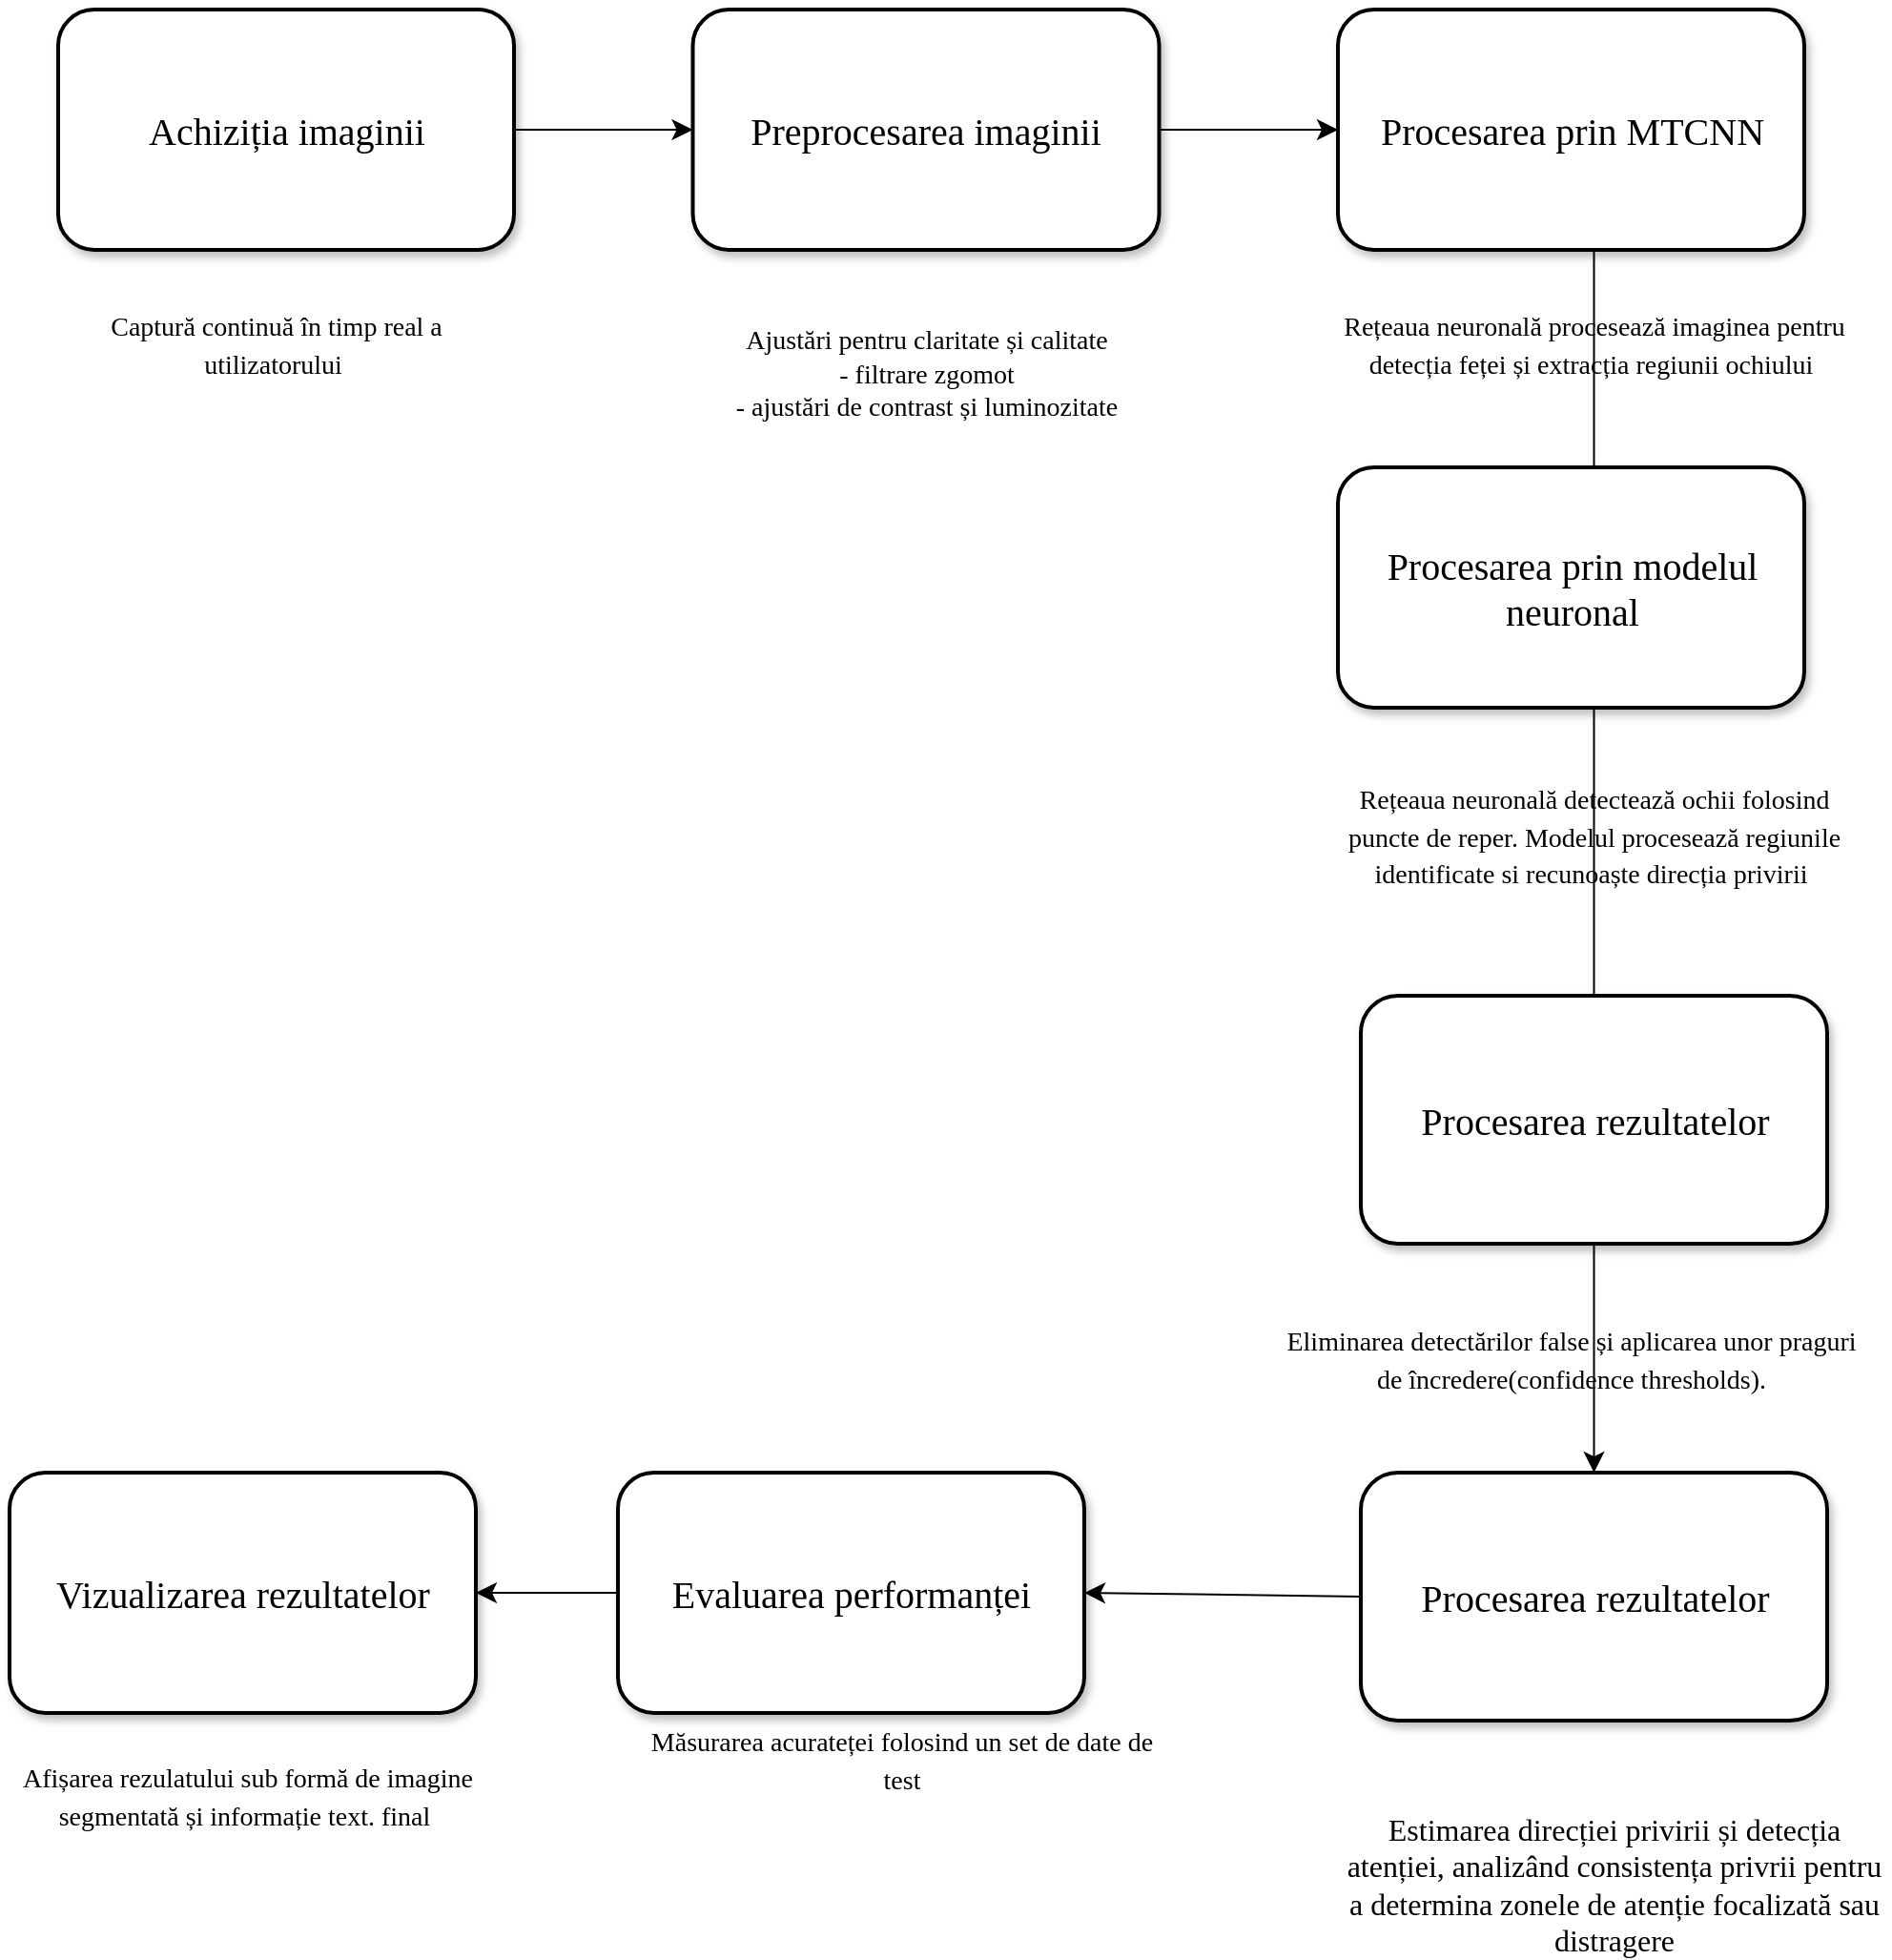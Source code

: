<mxfile version="24.8.3">
  <diagram name="Page-1" id="b7a7eaba-c6c5-6fbe-34ae-1d3a4219ac39">
    <mxGraphModel dx="1826" dy="1144" grid="1" gridSize="11" guides="1" tooltips="1" connect="1" arrows="1" fold="1" page="1" pageScale="1.5" pageWidth="1169" pageHeight="826" background="none" math="0" shadow="0">
      <root>
        <mxCell id="0" style=";html=1;" />
        <mxCell id="1" style=";html=1;" parent="0" />
        <mxCell id="ooTEefm5wgO5lJ6nr4RK-21" style="edgeStyle=none;curved=1;rounded=0;orthogonalLoop=1;jettySize=auto;html=1;exitX=1;exitY=0.5;exitDx=0;exitDy=0;entryX=0;entryY=0.5;entryDx=0;entryDy=0;fontSize=12;startSize=8;endSize=8;" edge="1" parent="1" source="279d4c6e8b4f5ae2-9" target="279d4c6e8b4f5ae2-10">
          <mxGeometry relative="1" as="geometry" />
        </mxCell>
        <mxCell id="279d4c6e8b4f5ae2-9" value="&lt;font face=&quot;Lucida Console&quot;&gt;Achiziția imaginii&lt;/font&gt;" style="rounded=1;whiteSpace=wrap;html=1;shadow=1;strokeWidth=2;fontSize=20;" parent="1" vertex="1">
          <mxGeometry x="355.5" y="55" width="239" height="126" as="geometry" />
        </mxCell>
        <mxCell id="ooTEefm5wgO5lJ6nr4RK-22" style="edgeStyle=none;curved=1;rounded=0;orthogonalLoop=1;jettySize=auto;html=1;exitX=1;exitY=0.5;exitDx=0;exitDy=0;entryX=0;entryY=0.5;entryDx=0;entryDy=0;fontSize=12;startSize=8;endSize=8;" edge="1" parent="1" source="279d4c6e8b4f5ae2-10" target="ooTEefm5wgO5lJ6nr4RK-9">
          <mxGeometry relative="1" as="geometry" />
        </mxCell>
        <mxCell id="279d4c6e8b4f5ae2-10" value="&lt;font face=&quot;Lucida Console&quot;&gt;Preprocesarea imaginii&lt;/font&gt;" style="rounded=1;whiteSpace=wrap;html=1;shadow=1;strokeWidth=2;fontSize=20;" parent="1" vertex="1">
          <mxGeometry x="688.25" y="55" width="244.5" height="126" as="geometry" />
        </mxCell>
        <mxCell id="ooTEefm5wgO5lJ6nr4RK-23" style="edgeStyle=none;curved=1;rounded=0;orthogonalLoop=1;jettySize=auto;html=1;exitX=0.5;exitY=0;exitDx=0;exitDy=0;entryX=0.5;entryY=0;entryDx=0;entryDy=0;fontSize=12;startSize=8;endSize=8;" edge="1" parent="1" source="ooTEefm5wgO5lJ6nr4RK-30" target="ooTEefm5wgO5lJ6nr4RK-13">
          <mxGeometry relative="1" as="geometry" />
        </mxCell>
        <mxCell id="ooTEefm5wgO5lJ6nr4RK-9" value="&lt;font face=&quot;Lucida Console&quot;&gt;Procesarea prin MTCNN&lt;/font&gt;" style="rounded=1;whiteSpace=wrap;html=1;shadow=1;strokeWidth=2;fontSize=20;" vertex="1" parent="1">
          <mxGeometry x="1026.5" y="55" width="244.5" height="126" as="geometry" />
        </mxCell>
        <mxCell id="ooTEefm5wgO5lJ6nr4RK-39" style="edgeStyle=none;curved=1;rounded=0;orthogonalLoop=1;jettySize=auto;html=1;exitX=0;exitY=0.5;exitDx=0;exitDy=0;entryX=1;entryY=0.5;entryDx=0;entryDy=0;fontSize=12;startSize=8;endSize=8;" edge="1" parent="1" source="ooTEefm5wgO5lJ6nr4RK-13" target="ooTEefm5wgO5lJ6nr4RK-32">
          <mxGeometry relative="1" as="geometry" />
        </mxCell>
        <mxCell id="ooTEefm5wgO5lJ6nr4RK-13" value="&lt;font face=&quot;Lucida Console&quot;&gt;Procesarea rezultatelor&lt;/font&gt;" style="rounded=1;whiteSpace=wrap;html=1;shadow=1;strokeWidth=2;fontSize=20;" vertex="1" parent="1">
          <mxGeometry x="1038.5" y="822" width="244.5" height="130" as="geometry" />
        </mxCell>
        <mxCell id="ooTEefm5wgO5lJ6nr4RK-26" value="&lt;font face=&quot;Lucida Console&quot; style=&quot;font-size: 14px;&quot;&gt;Captură continuă în timp real a utilizatorului&amp;nbsp;&lt;/font&gt;" style="text;strokeColor=none;fillColor=none;html=1;align=center;verticalAlign=middle;whiteSpace=wrap;rounded=0;fontSize=16;" vertex="1" parent="1">
          <mxGeometry x="344.5" y="165" width="250" height="130" as="geometry" />
        </mxCell>
        <mxCell id="ooTEefm5wgO5lJ6nr4RK-28" style="edgeStyle=none;curved=1;rounded=0;orthogonalLoop=1;jettySize=auto;html=1;exitX=0.5;exitY=0;exitDx=0;exitDy=0;fontSize=12;startSize=8;endSize=8;" edge="1" parent="1" source="ooTEefm5wgO5lJ6nr4RK-26" target="ooTEefm5wgO5lJ6nr4RK-26">
          <mxGeometry relative="1" as="geometry" />
        </mxCell>
        <mxCell id="ooTEefm5wgO5lJ6nr4RK-29" value="&lt;font face=&quot;Lucida Console&quot; style=&quot;font-size: 14px;&quot;&gt;Ajustări pentru claritate și calitate&lt;/font&gt;&lt;div style=&quot;font-size: 14px;&quot;&gt;&lt;font face=&quot;Lucida Console&quot; style=&quot;font-size: 14px;&quot;&gt;- filtrare zgomot&lt;/font&gt;&lt;/div&gt;&lt;div style=&quot;font-size: 14px;&quot;&gt;&lt;font face=&quot;Lucida Console&quot; style=&quot;font-size: 14px;&quot;&gt;- ajustări de contrast și luminozitate&lt;/font&gt;&lt;/div&gt;" style="text;strokeColor=none;fillColor=none;html=1;align=center;verticalAlign=middle;whiteSpace=wrap;rounded=0;fontSize=16;" vertex="1" parent="1">
          <mxGeometry x="687.75" y="195" width="245.5" height="100" as="geometry" />
        </mxCell>
        <mxCell id="ooTEefm5wgO5lJ6nr4RK-30" value="&lt;font face=&quot;Lucida Console&quot; style=&quot;font-size: 14px;&quot;&gt;Rețeaua neuronală procesează imaginea pentru detecția feței și extracția regiunii ochiului&amp;nbsp;&lt;/font&gt;" style="text;strokeColor=none;fillColor=none;html=1;align=center;verticalAlign=middle;whiteSpace=wrap;rounded=0;fontSize=16;" vertex="1" parent="1">
          <mxGeometry x="1005.75" y="175" width="310" height="110" as="geometry" />
        </mxCell>
        <mxCell id="ooTEefm5wgO5lJ6nr4RK-31" value="&lt;font face=&quot;Lucida Console&quot; style=&quot;font-size: 14px;&quot;&gt;Eliminarea detectărilor false și aplicarea unor praguri de încredere(confidence thresholds).&lt;/font&gt;" style="text;strokeColor=none;fillColor=none;html=1;align=center;verticalAlign=middle;whiteSpace=wrap;rounded=0;fontSize=16;" vertex="1" parent="1">
          <mxGeometry x="993.75" y="702" width="310" height="120" as="geometry" />
        </mxCell>
        <mxCell id="ooTEefm5wgO5lJ6nr4RK-40" style="edgeStyle=none;curved=1;rounded=0;orthogonalLoop=1;jettySize=auto;html=1;exitX=0;exitY=0.5;exitDx=0;exitDy=0;entryX=1;entryY=0.5;entryDx=0;entryDy=0;fontSize=12;startSize=8;endSize=8;" edge="1" parent="1" source="ooTEefm5wgO5lJ6nr4RK-32" target="ooTEefm5wgO5lJ6nr4RK-36">
          <mxGeometry relative="1" as="geometry" />
        </mxCell>
        <mxCell id="ooTEefm5wgO5lJ6nr4RK-32" value="&lt;font face=&quot;Lucida Console&quot;&gt;Evaluarea performanței&lt;/font&gt;" style="rounded=1;whiteSpace=wrap;html=1;shadow=1;strokeWidth=2;fontSize=20;" vertex="1" parent="1">
          <mxGeometry x="649" y="822" width="244.5" height="126" as="geometry" />
        </mxCell>
        <mxCell id="ooTEefm5wgO5lJ6nr4RK-35" value="&lt;font style=&quot;font-size: 14px;&quot; face=&quot;Lucida Console&quot;&gt;Măsurarea acurateței folosind un set de date de test&lt;/font&gt;" style="text;strokeColor=none;fillColor=none;html=1;align=center;verticalAlign=middle;whiteSpace=wrap;rounded=0;fontSize=16;" vertex="1" parent="1">
          <mxGeometry x="662.75" y="957" width="270" height="30" as="geometry" />
        </mxCell>
        <mxCell id="ooTEefm5wgO5lJ6nr4RK-36" value="&lt;font face=&quot;Lucida Console&quot;&gt;Vizualizarea rezultatelor&lt;/font&gt;" style="rounded=1;whiteSpace=wrap;html=1;shadow=1;strokeWidth=2;fontSize=20;" vertex="1" parent="1">
          <mxGeometry x="330" y="822" width="244.5" height="126" as="geometry" />
        </mxCell>
        <mxCell id="ooTEefm5wgO5lJ6nr4RK-37" value="&lt;font style=&quot;font-size: 14px;&quot; face=&quot;Lucida Console&quot;&gt;Afișarea rezulatului sub formă de imagine segmentată și informație text. final&amp;nbsp;&lt;/font&gt;" style="text;strokeColor=none;fillColor=none;html=1;align=center;verticalAlign=middle;whiteSpace=wrap;rounded=0;fontSize=16;" vertex="1" parent="1">
          <mxGeometry x="330" y="976" width="250" height="30" as="geometry" />
        </mxCell>
        <mxCell id="ooTEefm5wgO5lJ6nr4RK-41" value="&lt;font face=&quot;Lucida Console&quot;&gt;Procesarea prin modelul neuronal&lt;/font&gt;" style="rounded=1;whiteSpace=wrap;html=1;shadow=1;strokeWidth=2;fontSize=20;" vertex="1" parent="1">
          <mxGeometry x="1026.5" y="295" width="244.5" height="126" as="geometry" />
        </mxCell>
        <mxCell id="ooTEefm5wgO5lJ6nr4RK-42" value="&lt;font style=&quot;font-size: 14px;&quot; face=&quot;Lucida Console&quot;&gt;Rețeaua neuronală detectează ochii folosind puncte de reper. Modelul procesează regiunile identificate si recunoaște direcția privirii&amp;nbsp;&lt;/font&gt;" style="text;strokeColor=none;fillColor=none;html=1;align=center;verticalAlign=middle;whiteSpace=wrap;rounded=0;fontSize=16;" vertex="1" parent="1">
          <mxGeometry x="1017.75" y="473" width="286" height="30" as="geometry" />
        </mxCell>
        <mxCell id="ooTEefm5wgO5lJ6nr4RK-43" value="&lt;font face=&quot;Lucida Console&quot;&gt;Procesarea rezultatelor&lt;/font&gt;" style="rounded=1;whiteSpace=wrap;html=1;shadow=1;strokeWidth=2;fontSize=20;" vertex="1" parent="1">
          <mxGeometry x="1038.5" y="572" width="244.5" height="130" as="geometry" />
        </mxCell>
        <mxCell id="ooTEefm5wgO5lJ6nr4RK-45" value="&lt;font face=&quot;Lucida Console&quot;&gt;Estimarea direcției privirii și detecția atenției, analizând consistența privrii pentru a determina zonele de atenție focalizată sau distragere&lt;/font&gt;" style="text;strokeColor=none;fillColor=none;html=1;align=center;verticalAlign=middle;whiteSpace=wrap;rounded=0;fontSize=16;" vertex="1" parent="1">
          <mxGeometry x="1026.5" y="1023" width="289.25" height="30" as="geometry" />
        </mxCell>
      </root>
    </mxGraphModel>
  </diagram>
</mxfile>
